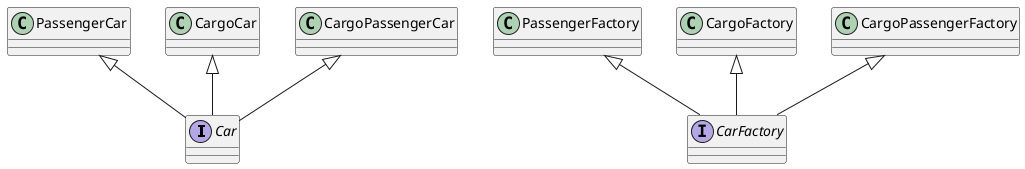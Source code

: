 @startuml
'https://plantuml.com/class-diagram

interface Car
interface CarFactory
class PassengerCar
class CargoCar
class CargoPassengerCar
class PassengerFactory
class CargoFactory
class CargoPassengerFactory

PassengerCar <|-- Car
CargoCar <|-- Car
CargoPassengerCar <|-- Car

PassengerFactory <|-- CarFactory
CargoFactory <|-- CarFactory
CargoPassengerFactory <|-- CarFactory


@enduml
